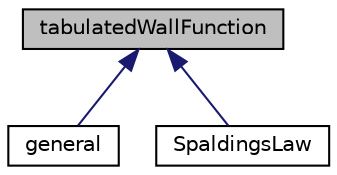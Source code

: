 digraph "tabulatedWallFunction"
{
  bgcolor="transparent";
  edge [fontname="Helvetica",fontsize="10",labelfontname="Helvetica",labelfontsize="10"];
  node [fontname="Helvetica",fontsize="10",shape=record];
  Node1 [label="tabulatedWallFunction",height=0.2,width=0.4,color="black", fillcolor="grey75", style="filled", fontcolor="black"];
  Node1 -> Node2 [dir="back",color="midnightblue",fontsize="10",style="solid",fontname="Helvetica"];
  Node2 [label="general",height=0.2,width=0.4,color="black",URL="$a00926.html",tooltip="Computes U+ as a function of Reynolds number by inverting table of y+ vs U+. "];
  Node1 -> Node3 [dir="back",color="midnightblue",fontsize="10",style="solid",fontname="Helvetica"];
  Node3 [label="SpaldingsLaw",height=0.2,width=0.4,color="black",URL="$a02473.html",tooltip="Computes U+ as a function of Reynolds number by inverting Spaldings law. "];
}
